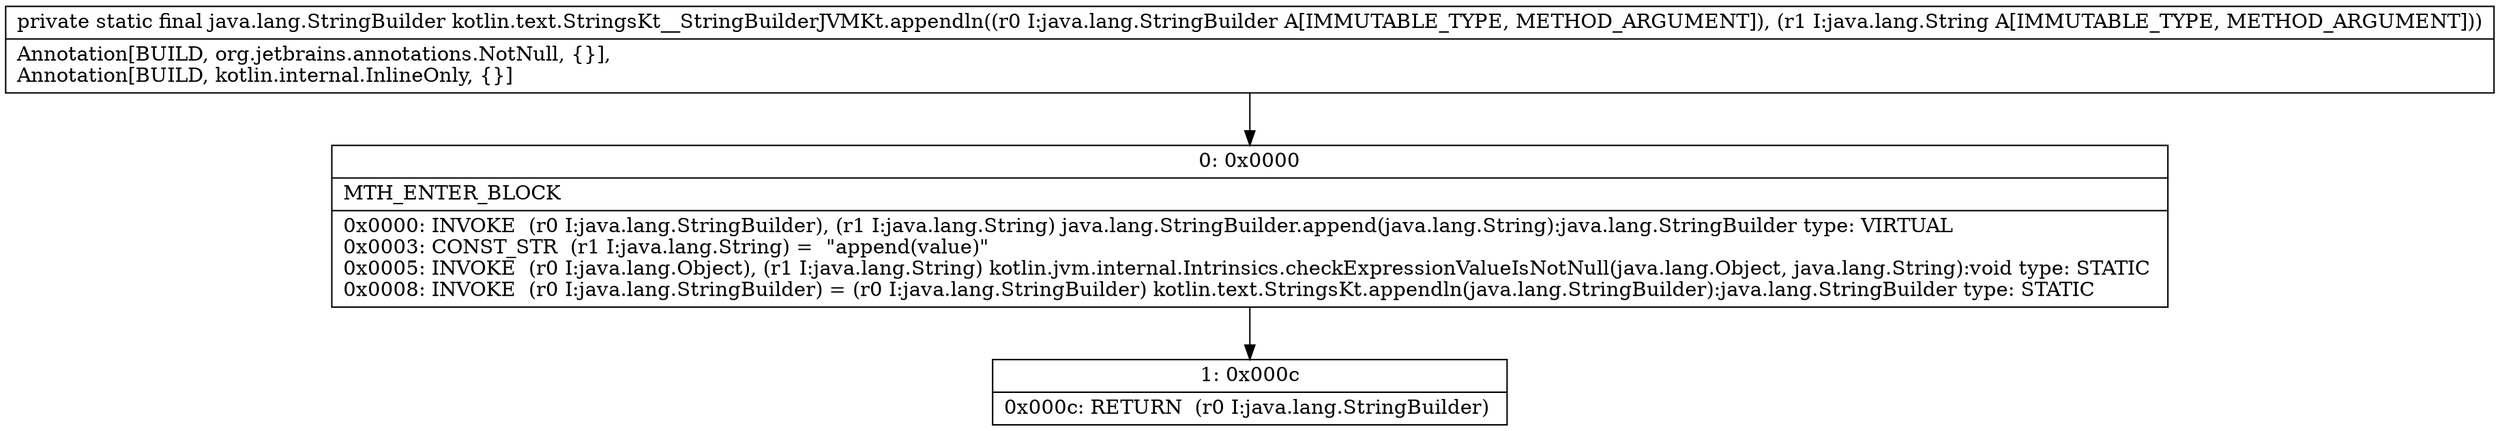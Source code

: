 digraph "CFG forkotlin.text.StringsKt__StringBuilderJVMKt.appendln(Ljava\/lang\/StringBuilder;Ljava\/lang\/String;)Ljava\/lang\/StringBuilder;" {
Node_0 [shape=record,label="{0\:\ 0x0000|MTH_ENTER_BLOCK\l|0x0000: INVOKE  (r0 I:java.lang.StringBuilder), (r1 I:java.lang.String) java.lang.StringBuilder.append(java.lang.String):java.lang.StringBuilder type: VIRTUAL \l0x0003: CONST_STR  (r1 I:java.lang.String) =  \"append(value)\" \l0x0005: INVOKE  (r0 I:java.lang.Object), (r1 I:java.lang.String) kotlin.jvm.internal.Intrinsics.checkExpressionValueIsNotNull(java.lang.Object, java.lang.String):void type: STATIC \l0x0008: INVOKE  (r0 I:java.lang.StringBuilder) = (r0 I:java.lang.StringBuilder) kotlin.text.StringsKt.appendln(java.lang.StringBuilder):java.lang.StringBuilder type: STATIC \l}"];
Node_1 [shape=record,label="{1\:\ 0x000c|0x000c: RETURN  (r0 I:java.lang.StringBuilder) \l}"];
MethodNode[shape=record,label="{private static final java.lang.StringBuilder kotlin.text.StringsKt__StringBuilderJVMKt.appendln((r0 I:java.lang.StringBuilder A[IMMUTABLE_TYPE, METHOD_ARGUMENT]), (r1 I:java.lang.String A[IMMUTABLE_TYPE, METHOD_ARGUMENT]))  | Annotation[BUILD, org.jetbrains.annotations.NotNull, \{\}], \lAnnotation[BUILD, kotlin.internal.InlineOnly, \{\}]\l}"];
MethodNode -> Node_0;
Node_0 -> Node_1;
}

